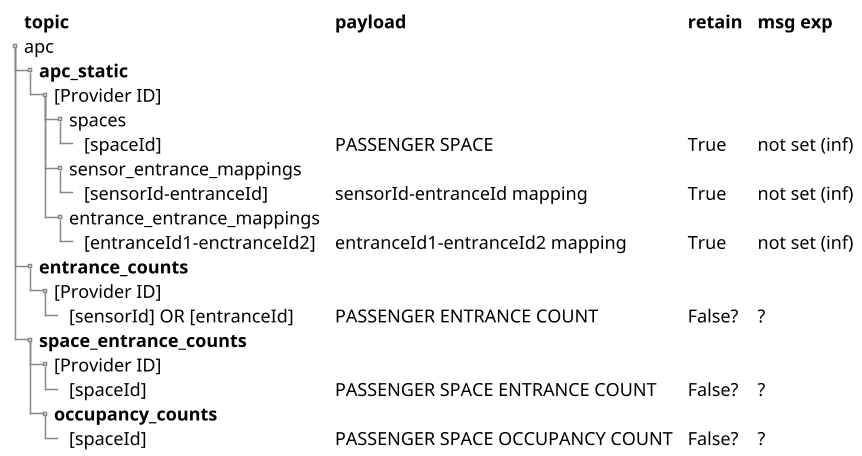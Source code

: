 @startsalt
scale 1.5
skinparam backgroundColor white
{
{T
+ **topic** | **payload** | **retain** | **msg exp**
+ apc
++ **apc_static**
+++ [Provider ID]
++++ spaces
+++++ [spaceId] | PASSENGER SPACE | True | not set (inf)
++++ sensor_entrance_mappings
+++++ [sensorId-entranceId] | sensorId-entranceId mapping | True | not set (inf)
++++ entrance_entrance_mappings
+++++ [entranceId1-enctranceId2] | entranceId1-entranceId2 mapping | True | not set (inf)
++ **entrance_counts**
+++ [Provider ID]
++++ [sensorId] OR [entranceId] | PASSENGER ENTRANCE COUNT | False? | ?
++ **space_entrance_counts**
+++ [Provider ID]
++++ [spaceId] | PASSENGER SPACE ENTRANCE COUNT | False? | ?
+++ **occupancy_counts**
++++ [spaceId] | PASSENGER SPACE OCCUPANCY COUNT | False? | ?
}
}
@endsalt
